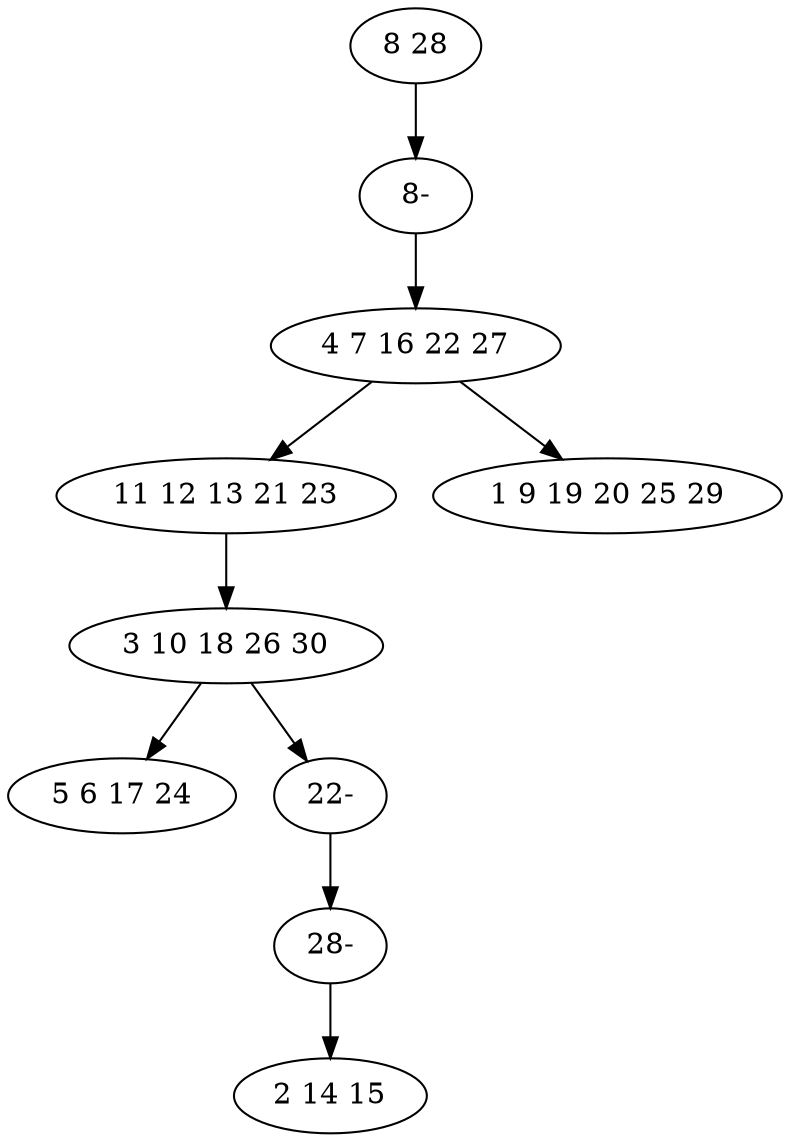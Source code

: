 digraph true_tree {
	"0" -> "7"
	"1" -> "2"
	"1" -> "3"
	"2" -> "4"
	"4" -> "5"
	"4" -> "8"
	"7" -> "1"
	"8" -> "9"
	"9" -> "6"
	"0" [label="8 28"];
	"1" [label="4 7 16 22 27"];
	"2" [label="11 12 13 21 23"];
	"3" [label="1 9 19 20 25 29"];
	"4" [label="3 10 18 26 30"];
	"5" [label="5 6 17 24"];
	"6" [label="2 14 15"];
	"7" [label="8-"];
	"8" [label="22-"];
	"9" [label="28-"];
}
